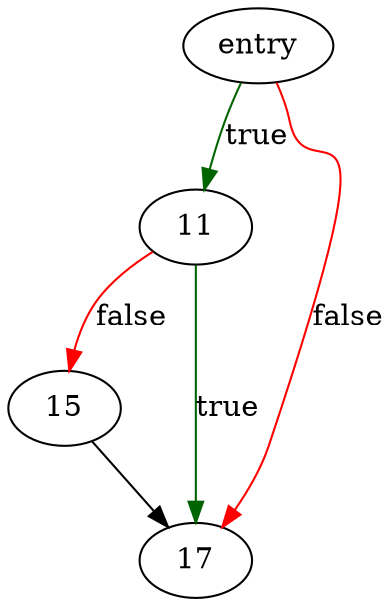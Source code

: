 digraph "process_dir" {
	// Node definitions.
	3 [label=entry];
	11;
	15;
	17;

	// Edge definitions.
	3 -> 11 [
		color=darkgreen
		label=true
	];
	3 -> 17 [
		color=red
		label=false
	];
	11 -> 15 [
		color=red
		label=false
	];
	11 -> 17 [
		color=darkgreen
		label=true
	];
	15 -> 17;
}
